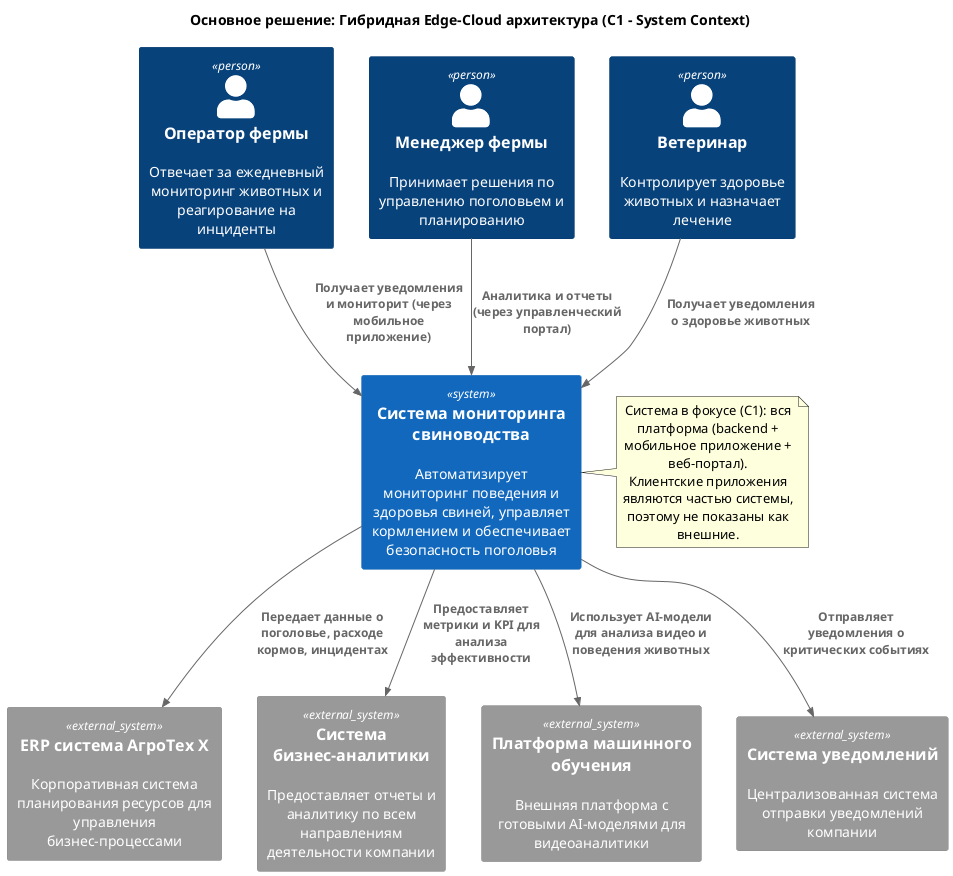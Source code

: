@startuml Основное_решение_C1
!include <C4/C4_Context>

title Основное решение: Гибридная Edge-Cloud архитектура (C1 - System Context)

Person(operator, "Оператор фермы", "Отвечает за ежедневный мониторинг животных и реагирование на инциденты")
Person(farm_manager, "Менеджер фермы", "Принимает решения по управлению поголовьем и планированию")
Person(veterinarian, "Ветеринар", "Контролирует здоровье животных и назначает лечение")

System(livestock_monitoring, "Система мониторинга свиноводства", "Автоматизирует мониторинг поведения и здоровья свиней, управляет кормлением и обеспечивает безопасность поголовья")
note right of livestock_monitoring
  Система в фокусе (C1): вся платформа (backend + мобильное приложение + веб-портал).
  Клиентские приложения являются частью системы, поэтому не показаны как внешние.
end note

System_Ext(erp_system, "ERP система АгроТех Х", "Корпоративная система планирования ресурсов для управления бизнес-процессами")
System_Ext(bi_analytics, "Система бизнес-аналитики", "Предоставляет отчеты и аналитику по всем направлениям деятельности компании")
System_Ext(ai_platform, "Платформа машинного обучения", "Внешняя платформа с готовыми AI-моделями для видеоаналитики")
System_Ext(notification_system, "Система уведомлений", "Централизованная система отправки уведомлений компании")

' Основные взаимодействия пользователей
Rel(operator, livestock_monitoring, "Получает уведомления и мониторит (через мобильное приложение)")
Rel(farm_manager, livestock_monitoring, "Аналитика и отчеты (через управленческий портал)")
Rel(veterinarian, livestock_monitoring, "Получает уведомления о здоровье животных")

' Интеграция с корпоративными системами
Rel(livestock_monitoring, erp_system, "Передает данные о поголовье, расходе кормов, инцидентах")
Rel(livestock_monitoring, bi_analytics, "Предоставляет метрики и KPI для анализа эффективности")
Rel(livestock_monitoring, notification_system, "Отправляет уведомления о критических событиях")

' Внешние зависимости
Rel(livestock_monitoring, ai_platform, "Использует AI-модели для анализа видео и поведения животных")



@enduml